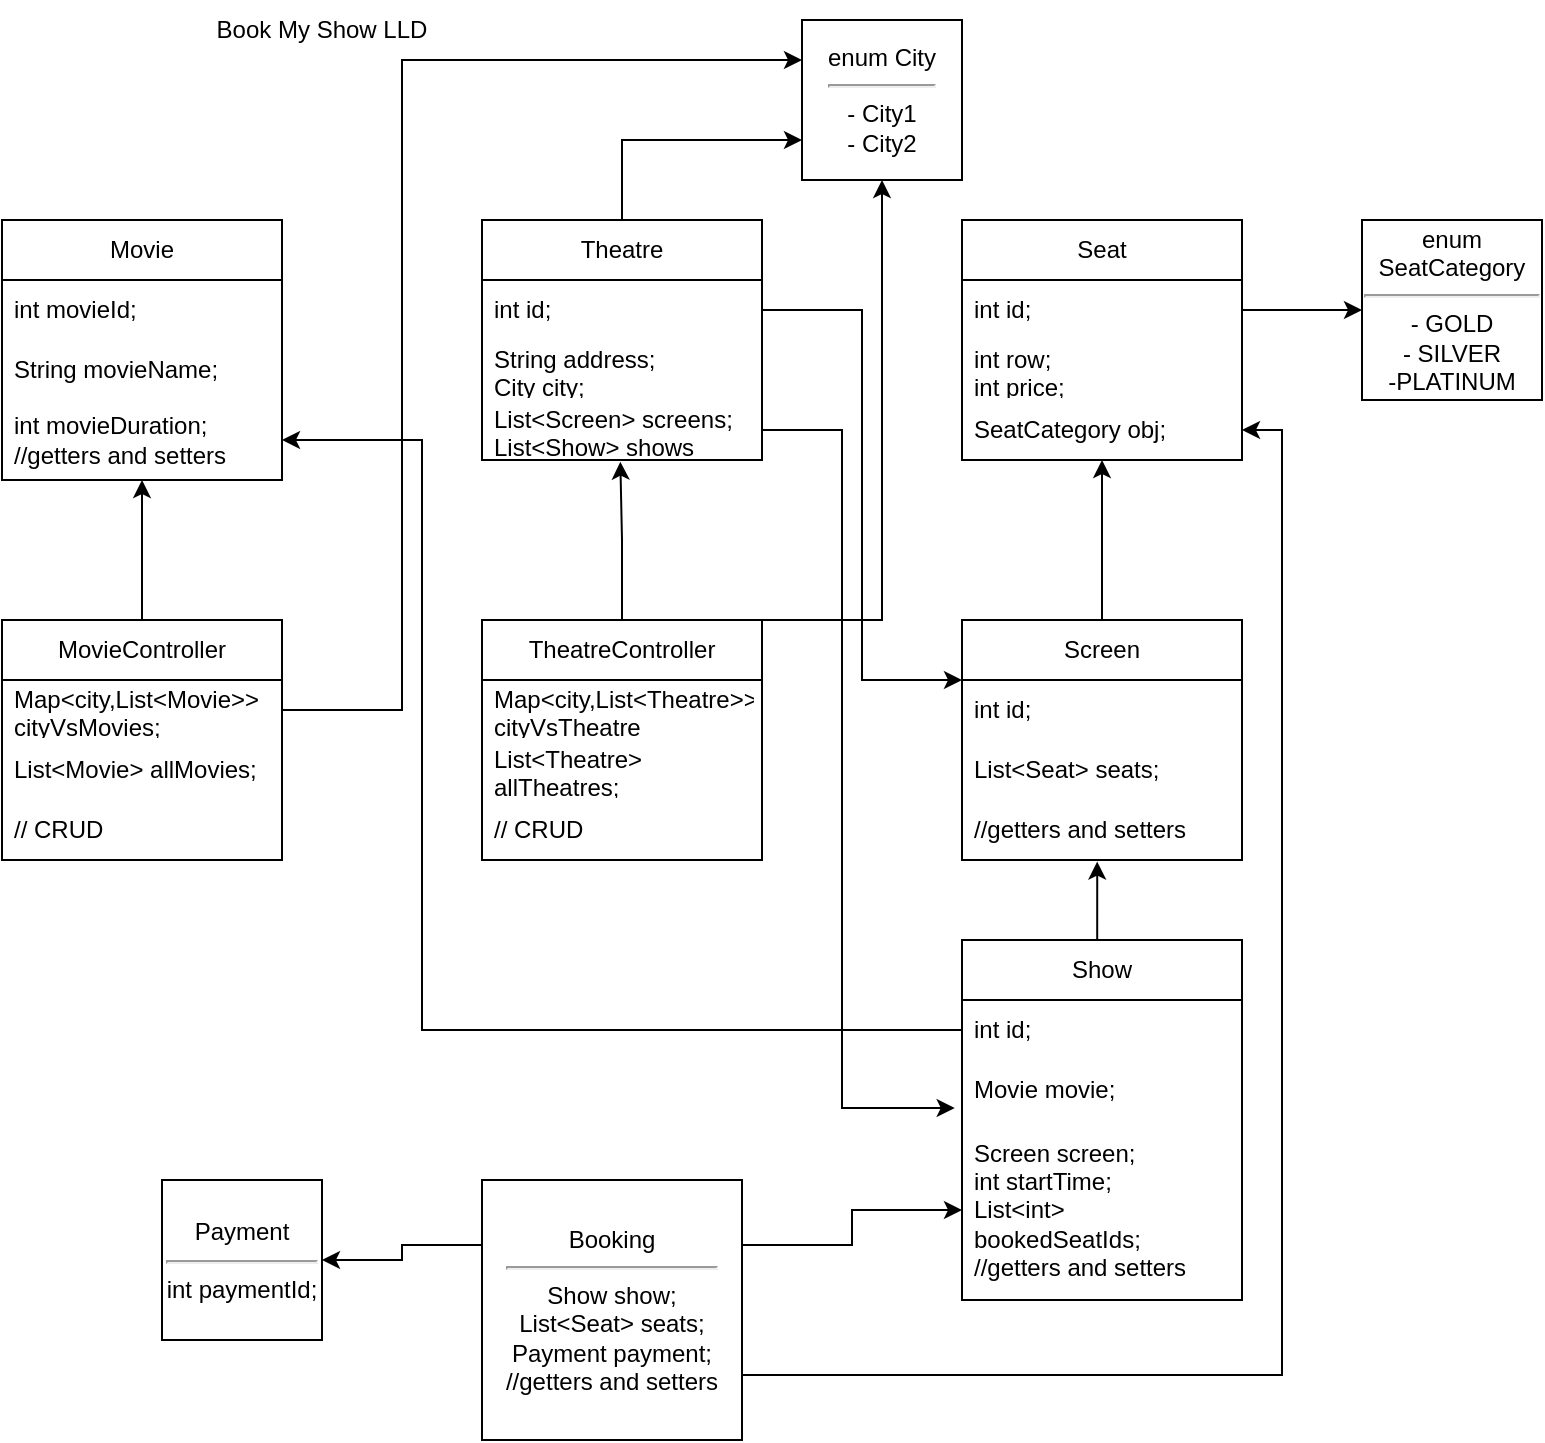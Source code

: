 <mxfile version="24.7.5">
  <diagram id="C5RBs43oDa-KdzZeNtuy" name="Page-1">
    <mxGraphModel dx="1050" dy="621" grid="1" gridSize="10" guides="1" tooltips="1" connect="1" arrows="1" fold="1" page="1" pageScale="1" pageWidth="827" pageHeight="1169" math="0" shadow="0">
      <root>
        <mxCell id="WIyWlLk6GJQsqaUBKTNV-0" />
        <mxCell id="WIyWlLk6GJQsqaUBKTNV-1" parent="WIyWlLk6GJQsqaUBKTNV-0" />
        <mxCell id="Tn6IOXM75I1uIRyafuPM-0" value="Book My Show LLD" style="text;html=1;align=center;verticalAlign=middle;whiteSpace=wrap;rounded=0;" vertex="1" parent="WIyWlLk6GJQsqaUBKTNV-1">
          <mxGeometry x="310" y="10" width="180" height="30" as="geometry" />
        </mxCell>
        <mxCell id="Tn6IOXM75I1uIRyafuPM-1" value="Movie" style="swimlane;fontStyle=0;childLayout=stackLayout;horizontal=1;startSize=30;horizontalStack=0;resizeParent=1;resizeParentMax=0;resizeLast=0;collapsible=1;marginBottom=0;whiteSpace=wrap;html=1;" vertex="1" parent="WIyWlLk6GJQsqaUBKTNV-1">
          <mxGeometry x="240" y="120" width="140" height="130" as="geometry" />
        </mxCell>
        <mxCell id="Tn6IOXM75I1uIRyafuPM-2" value="int movieId;" style="text;strokeColor=none;fillColor=none;align=left;verticalAlign=middle;spacingLeft=4;spacingRight=4;overflow=hidden;points=[[0,0.5],[1,0.5]];portConstraint=eastwest;rotatable=0;whiteSpace=wrap;html=1;" vertex="1" parent="Tn6IOXM75I1uIRyafuPM-1">
          <mxGeometry y="30" width="140" height="30" as="geometry" />
        </mxCell>
        <mxCell id="Tn6IOXM75I1uIRyafuPM-3" value="String movieName;" style="text;strokeColor=none;fillColor=none;align=left;verticalAlign=middle;spacingLeft=4;spacingRight=4;overflow=hidden;points=[[0,0.5],[1,0.5]];portConstraint=eastwest;rotatable=0;whiteSpace=wrap;html=1;" vertex="1" parent="Tn6IOXM75I1uIRyafuPM-1">
          <mxGeometry y="60" width="140" height="30" as="geometry" />
        </mxCell>
        <mxCell id="Tn6IOXM75I1uIRyafuPM-4" value="int movieDuration;&lt;div&gt;//getters and setters&lt;/div&gt;" style="text;strokeColor=none;fillColor=none;align=left;verticalAlign=middle;spacingLeft=4;spacingRight=4;overflow=hidden;points=[[0,0.5],[1,0.5]];portConstraint=eastwest;rotatable=0;whiteSpace=wrap;html=1;" vertex="1" parent="Tn6IOXM75I1uIRyafuPM-1">
          <mxGeometry y="90" width="140" height="40" as="geometry" />
        </mxCell>
        <mxCell id="Tn6IOXM75I1uIRyafuPM-5" value="MovieController" style="swimlane;fontStyle=0;childLayout=stackLayout;horizontal=1;startSize=30;horizontalStack=0;resizeParent=1;resizeParentMax=0;resizeLast=0;collapsible=1;marginBottom=0;whiteSpace=wrap;html=1;" vertex="1" parent="WIyWlLk6GJQsqaUBKTNV-1">
          <mxGeometry x="240" y="320" width="140" height="120" as="geometry" />
        </mxCell>
        <mxCell id="Tn6IOXM75I1uIRyafuPM-6" value="Map&amp;lt;city,List&amp;lt;Movie&amp;gt;&amp;gt; cityVsMovies;" style="text;strokeColor=none;fillColor=none;align=left;verticalAlign=middle;spacingLeft=4;spacingRight=4;overflow=hidden;points=[[0,0.5],[1,0.5]];portConstraint=eastwest;rotatable=0;whiteSpace=wrap;html=1;" vertex="1" parent="Tn6IOXM75I1uIRyafuPM-5">
          <mxGeometry y="30" width="140" height="30" as="geometry" />
        </mxCell>
        <mxCell id="Tn6IOXM75I1uIRyafuPM-7" value="List&amp;lt;Movie&amp;gt; allMovies;" style="text;strokeColor=none;fillColor=none;align=left;verticalAlign=middle;spacingLeft=4;spacingRight=4;overflow=hidden;points=[[0,0.5],[1,0.5]];portConstraint=eastwest;rotatable=0;whiteSpace=wrap;html=1;" vertex="1" parent="Tn6IOXM75I1uIRyafuPM-5">
          <mxGeometry y="60" width="140" height="30" as="geometry" />
        </mxCell>
        <mxCell id="Tn6IOXM75I1uIRyafuPM-8" value="// CRUD" style="text;strokeColor=none;fillColor=none;align=left;verticalAlign=middle;spacingLeft=4;spacingRight=4;overflow=hidden;points=[[0,0.5],[1,0.5]];portConstraint=eastwest;rotatable=0;whiteSpace=wrap;html=1;" vertex="1" parent="Tn6IOXM75I1uIRyafuPM-5">
          <mxGeometry y="90" width="140" height="30" as="geometry" />
        </mxCell>
        <mxCell id="Tn6IOXM75I1uIRyafuPM-9" style="edgeStyle=orthogonalEdgeStyle;rounded=0;orthogonalLoop=1;jettySize=auto;html=1;exitX=0.5;exitY=0;exitDx=0;exitDy=0;entryX=0.5;entryY=1;entryDx=0;entryDy=0;entryPerimeter=0;" edge="1" parent="WIyWlLk6GJQsqaUBKTNV-1" source="Tn6IOXM75I1uIRyafuPM-5" target="Tn6IOXM75I1uIRyafuPM-4">
          <mxGeometry relative="1" as="geometry" />
        </mxCell>
        <mxCell id="Tn6IOXM75I1uIRyafuPM-37" style="edgeStyle=orthogonalEdgeStyle;rounded=0;orthogonalLoop=1;jettySize=auto;html=1;exitX=0.5;exitY=0;exitDx=0;exitDy=0;entryX=0;entryY=0.75;entryDx=0;entryDy=0;" edge="1" parent="WIyWlLk6GJQsqaUBKTNV-1" source="Tn6IOXM75I1uIRyafuPM-10" target="Tn6IOXM75I1uIRyafuPM-34">
          <mxGeometry relative="1" as="geometry" />
        </mxCell>
        <mxCell id="Tn6IOXM75I1uIRyafuPM-10" value="Theatre" style="swimlane;fontStyle=0;childLayout=stackLayout;horizontal=1;startSize=30;horizontalStack=0;resizeParent=1;resizeParentMax=0;resizeLast=0;collapsible=1;marginBottom=0;whiteSpace=wrap;html=1;" vertex="1" parent="WIyWlLk6GJQsqaUBKTNV-1">
          <mxGeometry x="480" y="120" width="140" height="120" as="geometry" />
        </mxCell>
        <mxCell id="Tn6IOXM75I1uIRyafuPM-11" value="int id;" style="text;strokeColor=none;fillColor=none;align=left;verticalAlign=middle;spacingLeft=4;spacingRight=4;overflow=hidden;points=[[0,0.5],[1,0.5]];portConstraint=eastwest;rotatable=0;whiteSpace=wrap;html=1;" vertex="1" parent="Tn6IOXM75I1uIRyafuPM-10">
          <mxGeometry y="30" width="140" height="30" as="geometry" />
        </mxCell>
        <mxCell id="Tn6IOXM75I1uIRyafuPM-12" value="String address;&lt;div&gt;City city;&lt;/div&gt;" style="text;strokeColor=none;fillColor=none;align=left;verticalAlign=middle;spacingLeft=4;spacingRight=4;overflow=hidden;points=[[0,0.5],[1,0.5]];portConstraint=eastwest;rotatable=0;whiteSpace=wrap;html=1;" vertex="1" parent="Tn6IOXM75I1uIRyafuPM-10">
          <mxGeometry y="60" width="140" height="30" as="geometry" />
        </mxCell>
        <mxCell id="Tn6IOXM75I1uIRyafuPM-13" value="List&amp;lt;Screen&amp;gt; screens;&lt;div&gt;List&amp;lt;Show&amp;gt; shows&lt;/div&gt;" style="text;strokeColor=none;fillColor=none;align=left;verticalAlign=middle;spacingLeft=4;spacingRight=4;overflow=hidden;points=[[0,0.5],[1,0.5]];portConstraint=eastwest;rotatable=0;whiteSpace=wrap;html=1;" vertex="1" parent="Tn6IOXM75I1uIRyafuPM-10">
          <mxGeometry y="90" width="140" height="30" as="geometry" />
        </mxCell>
        <mxCell id="Tn6IOXM75I1uIRyafuPM-39" style="edgeStyle=orthogonalEdgeStyle;rounded=0;orthogonalLoop=1;jettySize=auto;html=1;exitX=1;exitY=0;exitDx=0;exitDy=0;" edge="1" parent="WIyWlLk6GJQsqaUBKTNV-1" source="Tn6IOXM75I1uIRyafuPM-14" target="Tn6IOXM75I1uIRyafuPM-34">
          <mxGeometry relative="1" as="geometry">
            <Array as="points">
              <mxPoint x="680" y="320" />
            </Array>
          </mxGeometry>
        </mxCell>
        <mxCell id="Tn6IOXM75I1uIRyafuPM-14" value="TheatreController" style="swimlane;fontStyle=0;childLayout=stackLayout;horizontal=1;startSize=30;horizontalStack=0;resizeParent=1;resizeParentMax=0;resizeLast=0;collapsible=1;marginBottom=0;whiteSpace=wrap;html=1;" vertex="1" parent="WIyWlLk6GJQsqaUBKTNV-1">
          <mxGeometry x="480" y="320" width="140" height="120" as="geometry" />
        </mxCell>
        <mxCell id="Tn6IOXM75I1uIRyafuPM-15" value="Map&amp;lt;city,List&amp;lt;Theatre&amp;gt;&amp;gt;&lt;div&gt;cityVsTheatre&lt;/div&gt;" style="text;strokeColor=none;fillColor=none;align=left;verticalAlign=middle;spacingLeft=4;spacingRight=4;overflow=hidden;points=[[0,0.5],[1,0.5]];portConstraint=eastwest;rotatable=0;whiteSpace=wrap;html=1;" vertex="1" parent="Tn6IOXM75I1uIRyafuPM-14">
          <mxGeometry y="30" width="140" height="30" as="geometry" />
        </mxCell>
        <mxCell id="Tn6IOXM75I1uIRyafuPM-16" value="List&amp;lt;Theatre&amp;gt; allTheatres;" style="text;strokeColor=none;fillColor=none;align=left;verticalAlign=middle;spacingLeft=4;spacingRight=4;overflow=hidden;points=[[0,0.5],[1,0.5]];portConstraint=eastwest;rotatable=0;whiteSpace=wrap;html=1;" vertex="1" parent="Tn6IOXM75I1uIRyafuPM-14">
          <mxGeometry y="60" width="140" height="30" as="geometry" />
        </mxCell>
        <mxCell id="Tn6IOXM75I1uIRyafuPM-17" value="// CRUD" style="text;strokeColor=none;fillColor=none;align=left;verticalAlign=middle;spacingLeft=4;spacingRight=4;overflow=hidden;points=[[0,0.5],[1,0.5]];portConstraint=eastwest;rotatable=0;whiteSpace=wrap;html=1;" vertex="1" parent="Tn6IOXM75I1uIRyafuPM-14">
          <mxGeometry y="90" width="140" height="30" as="geometry" />
        </mxCell>
        <mxCell id="Tn6IOXM75I1uIRyafuPM-19" style="edgeStyle=orthogonalEdgeStyle;rounded=0;orthogonalLoop=1;jettySize=auto;html=1;exitX=0.5;exitY=0;exitDx=0;exitDy=0;entryX=0.494;entryY=1.027;entryDx=0;entryDy=0;entryPerimeter=0;" edge="1" parent="WIyWlLk6GJQsqaUBKTNV-1" source="Tn6IOXM75I1uIRyafuPM-14" target="Tn6IOXM75I1uIRyafuPM-13">
          <mxGeometry relative="1" as="geometry" />
        </mxCell>
        <mxCell id="Tn6IOXM75I1uIRyafuPM-20" value="Seat" style="swimlane;fontStyle=0;childLayout=stackLayout;horizontal=1;startSize=30;horizontalStack=0;resizeParent=1;resizeParentMax=0;resizeLast=0;collapsible=1;marginBottom=0;whiteSpace=wrap;html=1;" vertex="1" parent="WIyWlLk6GJQsqaUBKTNV-1">
          <mxGeometry x="720" y="120" width="140" height="120" as="geometry" />
        </mxCell>
        <mxCell id="Tn6IOXM75I1uIRyafuPM-21" value="int id;" style="text;strokeColor=none;fillColor=none;align=left;verticalAlign=middle;spacingLeft=4;spacingRight=4;overflow=hidden;points=[[0,0.5],[1,0.5]];portConstraint=eastwest;rotatable=0;whiteSpace=wrap;html=1;" vertex="1" parent="Tn6IOXM75I1uIRyafuPM-20">
          <mxGeometry y="30" width="140" height="30" as="geometry" />
        </mxCell>
        <mxCell id="Tn6IOXM75I1uIRyafuPM-22" value="int row;&lt;div&gt;int price;&lt;/div&gt;" style="text;strokeColor=none;fillColor=none;align=left;verticalAlign=middle;spacingLeft=4;spacingRight=4;overflow=hidden;points=[[0,0.5],[1,0.5]];portConstraint=eastwest;rotatable=0;whiteSpace=wrap;html=1;" vertex="1" parent="Tn6IOXM75I1uIRyafuPM-20">
          <mxGeometry y="60" width="140" height="30" as="geometry" />
        </mxCell>
        <mxCell id="Tn6IOXM75I1uIRyafuPM-23" value="SeatCategory obj;" style="text;strokeColor=none;fillColor=none;align=left;verticalAlign=middle;spacingLeft=4;spacingRight=4;overflow=hidden;points=[[0,0.5],[1,0.5]];portConstraint=eastwest;rotatable=0;whiteSpace=wrap;html=1;" vertex="1" parent="Tn6IOXM75I1uIRyafuPM-20">
          <mxGeometry y="90" width="140" height="30" as="geometry" />
        </mxCell>
        <mxCell id="Tn6IOXM75I1uIRyafuPM-24" value="Screen" style="swimlane;fontStyle=0;childLayout=stackLayout;horizontal=1;startSize=30;horizontalStack=0;resizeParent=1;resizeParentMax=0;resizeLast=0;collapsible=1;marginBottom=0;whiteSpace=wrap;html=1;" vertex="1" parent="WIyWlLk6GJQsqaUBKTNV-1">
          <mxGeometry x="720" y="320" width="140" height="120" as="geometry" />
        </mxCell>
        <mxCell id="Tn6IOXM75I1uIRyafuPM-25" value="int id;" style="text;strokeColor=none;fillColor=none;align=left;verticalAlign=middle;spacingLeft=4;spacingRight=4;overflow=hidden;points=[[0,0.5],[1,0.5]];portConstraint=eastwest;rotatable=0;whiteSpace=wrap;html=1;" vertex="1" parent="Tn6IOXM75I1uIRyafuPM-24">
          <mxGeometry y="30" width="140" height="30" as="geometry" />
        </mxCell>
        <mxCell id="Tn6IOXM75I1uIRyafuPM-26" value="List&amp;lt;Seat&amp;gt; seats;" style="text;strokeColor=none;fillColor=none;align=left;verticalAlign=middle;spacingLeft=4;spacingRight=4;overflow=hidden;points=[[0,0.5],[1,0.5]];portConstraint=eastwest;rotatable=0;whiteSpace=wrap;html=1;" vertex="1" parent="Tn6IOXM75I1uIRyafuPM-24">
          <mxGeometry y="60" width="140" height="30" as="geometry" />
        </mxCell>
        <mxCell id="Tn6IOXM75I1uIRyafuPM-27" value="//getters and setters" style="text;strokeColor=none;fillColor=none;align=left;verticalAlign=middle;spacingLeft=4;spacingRight=4;overflow=hidden;points=[[0,0.5],[1,0.5]];portConstraint=eastwest;rotatable=0;whiteSpace=wrap;html=1;" vertex="1" parent="Tn6IOXM75I1uIRyafuPM-24">
          <mxGeometry y="90" width="140" height="30" as="geometry" />
        </mxCell>
        <mxCell id="Tn6IOXM75I1uIRyafuPM-28" value="Show" style="swimlane;fontStyle=0;childLayout=stackLayout;horizontal=1;startSize=30;horizontalStack=0;resizeParent=1;resizeParentMax=0;resizeLast=0;collapsible=1;marginBottom=0;whiteSpace=wrap;html=1;" vertex="1" parent="WIyWlLk6GJQsqaUBKTNV-1">
          <mxGeometry x="720" y="480" width="140" height="180" as="geometry" />
        </mxCell>
        <mxCell id="Tn6IOXM75I1uIRyafuPM-29" value="int id;" style="text;strokeColor=none;fillColor=none;align=left;verticalAlign=middle;spacingLeft=4;spacingRight=4;overflow=hidden;points=[[0,0.5],[1,0.5]];portConstraint=eastwest;rotatable=0;whiteSpace=wrap;html=1;" vertex="1" parent="Tn6IOXM75I1uIRyafuPM-28">
          <mxGeometry y="30" width="140" height="30" as="geometry" />
        </mxCell>
        <mxCell id="Tn6IOXM75I1uIRyafuPM-30" value="Movie movie;" style="text;strokeColor=none;fillColor=none;align=left;verticalAlign=middle;spacingLeft=4;spacingRight=4;overflow=hidden;points=[[0,0.5],[1,0.5]];portConstraint=eastwest;rotatable=0;whiteSpace=wrap;html=1;" vertex="1" parent="Tn6IOXM75I1uIRyafuPM-28">
          <mxGeometry y="60" width="140" height="30" as="geometry" />
        </mxCell>
        <mxCell id="Tn6IOXM75I1uIRyafuPM-31" value="Screen screen;&lt;div&gt;int startTime;&lt;/div&gt;&lt;div&gt;List&amp;lt;int&amp;gt; bookedSeatIds;&lt;/div&gt;&lt;div&gt;//getters and setters&lt;/div&gt;" style="text;strokeColor=none;fillColor=none;align=left;verticalAlign=middle;spacingLeft=4;spacingRight=4;overflow=hidden;points=[[0,0.5],[1,0.5]];portConstraint=eastwest;rotatable=0;whiteSpace=wrap;html=1;" vertex="1" parent="Tn6IOXM75I1uIRyafuPM-28">
          <mxGeometry y="90" width="140" height="90" as="geometry" />
        </mxCell>
        <mxCell id="Tn6IOXM75I1uIRyafuPM-32" value="enum SeatCategory&lt;hr&gt;&lt;div&gt;- GOLD&lt;/div&gt;&lt;div&gt;- SILVER&lt;/div&gt;&lt;div&gt;-PLATINUM&lt;/div&gt;" style="whiteSpace=wrap;html=1;aspect=fixed;" vertex="1" parent="WIyWlLk6GJQsqaUBKTNV-1">
          <mxGeometry x="920" y="120" width="90" height="90" as="geometry" />
        </mxCell>
        <mxCell id="Tn6IOXM75I1uIRyafuPM-33" style="edgeStyle=orthogonalEdgeStyle;rounded=0;orthogonalLoop=1;jettySize=auto;html=1;exitX=1;exitY=0.5;exitDx=0;exitDy=0;entryX=0;entryY=0.5;entryDx=0;entryDy=0;" edge="1" parent="WIyWlLk6GJQsqaUBKTNV-1" source="Tn6IOXM75I1uIRyafuPM-21" target="Tn6IOXM75I1uIRyafuPM-32">
          <mxGeometry relative="1" as="geometry" />
        </mxCell>
        <mxCell id="Tn6IOXM75I1uIRyafuPM-34" value="enum City&lt;hr&gt;- City1&lt;div&gt;- City2&lt;/div&gt;" style="whiteSpace=wrap;html=1;aspect=fixed;" vertex="1" parent="WIyWlLk6GJQsqaUBKTNV-1">
          <mxGeometry x="640" y="20" width="80" height="80" as="geometry" />
        </mxCell>
        <mxCell id="Tn6IOXM75I1uIRyafuPM-35" style="edgeStyle=orthogonalEdgeStyle;rounded=0;orthogonalLoop=1;jettySize=auto;html=1;exitX=0.5;exitY=0;exitDx=0;exitDy=0;entryX=0.5;entryY=1;entryDx=0;entryDy=0;entryPerimeter=0;" edge="1" parent="WIyWlLk6GJQsqaUBKTNV-1" source="Tn6IOXM75I1uIRyafuPM-24" target="Tn6IOXM75I1uIRyafuPM-23">
          <mxGeometry relative="1" as="geometry" />
        </mxCell>
        <mxCell id="Tn6IOXM75I1uIRyafuPM-36" style="edgeStyle=orthogonalEdgeStyle;rounded=0;orthogonalLoop=1;jettySize=auto;html=1;exitX=0.5;exitY=0;exitDx=0;exitDy=0;entryX=0.483;entryY=1.027;entryDx=0;entryDy=0;entryPerimeter=0;" edge="1" parent="WIyWlLk6GJQsqaUBKTNV-1" source="Tn6IOXM75I1uIRyafuPM-28" target="Tn6IOXM75I1uIRyafuPM-27">
          <mxGeometry relative="1" as="geometry" />
        </mxCell>
        <mxCell id="Tn6IOXM75I1uIRyafuPM-38" style="edgeStyle=orthogonalEdgeStyle;rounded=0;orthogonalLoop=1;jettySize=auto;html=1;exitX=1;exitY=0.5;exitDx=0;exitDy=0;entryX=0;entryY=0.25;entryDx=0;entryDy=0;" edge="1" parent="WIyWlLk6GJQsqaUBKTNV-1" source="Tn6IOXM75I1uIRyafuPM-6" target="Tn6IOXM75I1uIRyafuPM-34">
          <mxGeometry relative="1" as="geometry">
            <Array as="points">
              <mxPoint x="440" y="365" />
              <mxPoint x="440" y="40" />
            </Array>
          </mxGeometry>
        </mxCell>
        <mxCell id="Tn6IOXM75I1uIRyafuPM-40" style="edgeStyle=orthogonalEdgeStyle;rounded=0;orthogonalLoop=1;jettySize=auto;html=1;exitX=1;exitY=0.5;exitDx=0;exitDy=0;entryX=0;entryY=0.25;entryDx=0;entryDy=0;" edge="1" parent="WIyWlLk6GJQsqaUBKTNV-1" source="Tn6IOXM75I1uIRyafuPM-11" target="Tn6IOXM75I1uIRyafuPM-24">
          <mxGeometry relative="1" as="geometry" />
        </mxCell>
        <mxCell id="Tn6IOXM75I1uIRyafuPM-41" style="edgeStyle=orthogonalEdgeStyle;rounded=0;orthogonalLoop=1;jettySize=auto;html=1;exitX=1;exitY=0.5;exitDx=0;exitDy=0;entryX=-0.026;entryY=0.8;entryDx=0;entryDy=0;entryPerimeter=0;" edge="1" parent="WIyWlLk6GJQsqaUBKTNV-1" source="Tn6IOXM75I1uIRyafuPM-13" target="Tn6IOXM75I1uIRyafuPM-30">
          <mxGeometry relative="1" as="geometry">
            <Array as="points">
              <mxPoint x="660" y="225" />
              <mxPoint x="660" y="564" />
            </Array>
          </mxGeometry>
        </mxCell>
        <mxCell id="Tn6IOXM75I1uIRyafuPM-42" style="edgeStyle=orthogonalEdgeStyle;rounded=0;orthogonalLoop=1;jettySize=auto;html=1;exitX=0;exitY=0.5;exitDx=0;exitDy=0;entryX=1;entryY=0.5;entryDx=0;entryDy=0;" edge="1" parent="WIyWlLk6GJQsqaUBKTNV-1" source="Tn6IOXM75I1uIRyafuPM-29" target="Tn6IOXM75I1uIRyafuPM-4">
          <mxGeometry relative="1" as="geometry">
            <Array as="points">
              <mxPoint x="450" y="525" />
              <mxPoint x="450" y="230" />
            </Array>
          </mxGeometry>
        </mxCell>
        <mxCell id="Tn6IOXM75I1uIRyafuPM-45" style="edgeStyle=orthogonalEdgeStyle;rounded=0;orthogonalLoop=1;jettySize=auto;html=1;exitX=1;exitY=0.25;exitDx=0;exitDy=0;entryX=0;entryY=0.5;entryDx=0;entryDy=0;" edge="1" parent="WIyWlLk6GJQsqaUBKTNV-1" source="Tn6IOXM75I1uIRyafuPM-44" target="Tn6IOXM75I1uIRyafuPM-31">
          <mxGeometry relative="1" as="geometry" />
        </mxCell>
        <mxCell id="Tn6IOXM75I1uIRyafuPM-46" style="edgeStyle=orthogonalEdgeStyle;rounded=0;orthogonalLoop=1;jettySize=auto;html=1;exitX=1;exitY=0.75;exitDx=0;exitDy=0;entryX=1;entryY=0.5;entryDx=0;entryDy=0;" edge="1" parent="WIyWlLk6GJQsqaUBKTNV-1" source="Tn6IOXM75I1uIRyafuPM-44" target="Tn6IOXM75I1uIRyafuPM-23">
          <mxGeometry relative="1" as="geometry" />
        </mxCell>
        <mxCell id="Tn6IOXM75I1uIRyafuPM-48" style="edgeStyle=orthogonalEdgeStyle;rounded=0;orthogonalLoop=1;jettySize=auto;html=1;exitX=0;exitY=0.25;exitDx=0;exitDy=0;entryX=1;entryY=0.5;entryDx=0;entryDy=0;" edge="1" parent="WIyWlLk6GJQsqaUBKTNV-1" source="Tn6IOXM75I1uIRyafuPM-44" target="Tn6IOXM75I1uIRyafuPM-47">
          <mxGeometry relative="1" as="geometry" />
        </mxCell>
        <mxCell id="Tn6IOXM75I1uIRyafuPM-44" value="Booking&lt;hr&gt;Show show;&lt;div&gt;List&amp;lt;Seat&amp;gt; seats;&lt;/div&gt;&lt;div&gt;Payment payment;&lt;/div&gt;&lt;div&gt;//getters and setters&lt;/div&gt;" style="whiteSpace=wrap;html=1;aspect=fixed;" vertex="1" parent="WIyWlLk6GJQsqaUBKTNV-1">
          <mxGeometry x="480" y="600" width="130" height="130" as="geometry" />
        </mxCell>
        <mxCell id="Tn6IOXM75I1uIRyafuPM-47" value="Payment&lt;hr&gt;int paymentId;" style="whiteSpace=wrap;html=1;aspect=fixed;" vertex="1" parent="WIyWlLk6GJQsqaUBKTNV-1">
          <mxGeometry x="320" y="600" width="80" height="80" as="geometry" />
        </mxCell>
      </root>
    </mxGraphModel>
  </diagram>
</mxfile>
